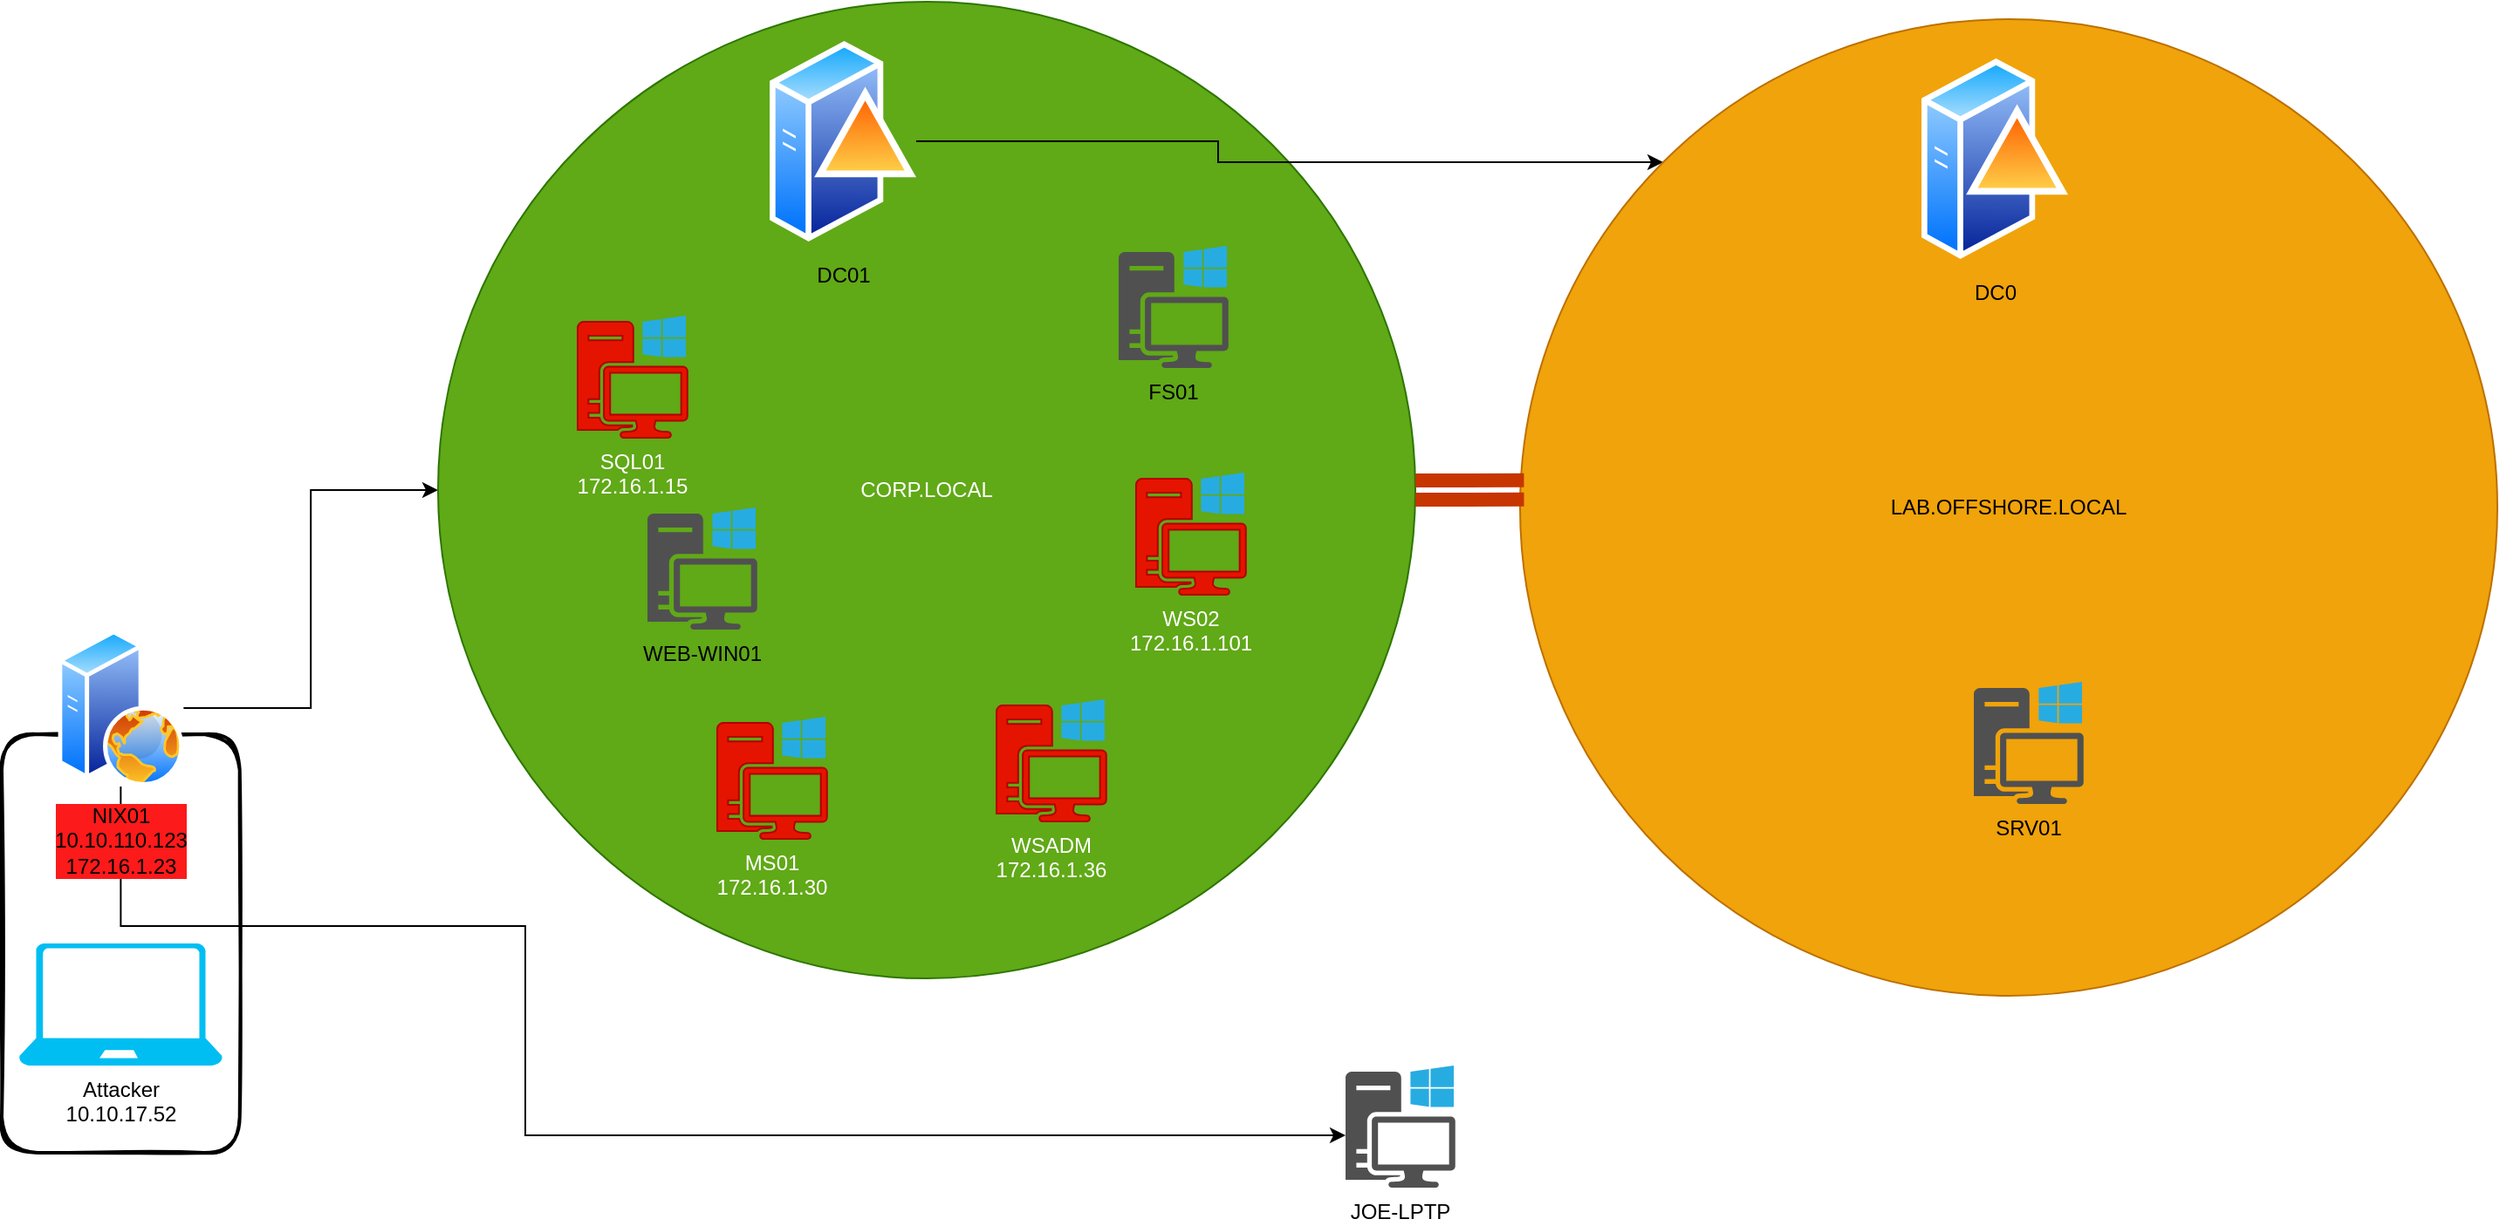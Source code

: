 <mxfile version="24.6.1" type="device">
  <diagram name="Page-1" id="1_d9H8F0448KhWblUSOE">
    <mxGraphModel dx="1659" dy="2080" grid="1" gridSize="10" guides="1" tooltips="1" connect="1" arrows="1" fold="1" page="1" pageScale="1" pageWidth="850" pageHeight="1100" math="0" shadow="0">
      <root>
        <mxCell id="0" />
        <mxCell id="1" parent="0" />
        <mxCell id="xQxRE1rsbrCVRHrQiKpw-1" value="" style="rounded=1;whiteSpace=wrap;html=1;strokeWidth=2;fillWeight=4;hachureGap=8;hachureAngle=45;fillColor=none;sketch=1;" parent="1" vertex="1">
          <mxGeometry x="170" y="320" width="136.36" height="240" as="geometry" />
        </mxCell>
        <mxCell id="xQxRE1rsbrCVRHrQiKpw-2" value="Attacker&lt;div&gt;10.10.17.52&lt;/div&gt;" style="verticalLabelPosition=bottom;html=1;verticalAlign=top;align=center;strokeColor=none;fillColor=#00BEF2;shape=mxgraph.azure.laptop;pointerEvents=1;" parent="1" vertex="1">
          <mxGeometry x="179.85" y="440" width="116.67" height="70" as="geometry" />
        </mxCell>
        <mxCell id="xQxRE1rsbrCVRHrQiKpw-6" style="edgeStyle=orthogonalEdgeStyle;rounded=0;orthogonalLoop=1;jettySize=auto;html=1;" parent="1" source="xQxRE1rsbrCVRHrQiKpw-3" target="xQxRE1rsbrCVRHrQiKpw-4" edge="1">
          <mxGeometry relative="1" as="geometry" />
        </mxCell>
        <mxCell id="4V0UG589_IZ1h-ml_QK1-6" style="edgeStyle=orthogonalEdgeStyle;rounded=0;orthogonalLoop=1;jettySize=auto;html=1;" edge="1" parent="1" source="xQxRE1rsbrCVRHrQiKpw-3" target="4V0UG589_IZ1h-ml_QK1-1">
          <mxGeometry relative="1" as="geometry">
            <Array as="points">
              <mxPoint x="238" y="430" />
              <mxPoint x="470" y="430" />
              <mxPoint x="470" y="550" />
            </Array>
          </mxGeometry>
        </mxCell>
        <mxCell id="xQxRE1rsbrCVRHrQiKpw-3" value="NIX01&lt;div&gt;10.10.110.123&lt;/div&gt;&lt;div&gt;172.16.1.23&lt;br&gt;&lt;/div&gt;" style="image;aspect=fixed;perimeter=ellipsePerimeter;html=1;align=center;shadow=0;dashed=0;spacingTop=3;image=img/lib/active_directory/web_server.svg;labelBackgroundColor=#FC1A1A;" parent="1" vertex="1">
          <mxGeometry x="202.18" y="260" width="72" height="90" as="geometry" />
        </mxCell>
        <mxCell id="xQxRE1rsbrCVRHrQiKpw-4" value="CORP.LOCAL" style="ellipse;whiteSpace=wrap;html=1;aspect=fixed;fillColor=#60a917;fontColor=#ffffff;strokeColor=#2D7600;" parent="1" vertex="1">
          <mxGeometry x="420" y="-100" width="560" height="560" as="geometry" />
        </mxCell>
        <mxCell id="4V0UG589_IZ1h-ml_QK1-5" style="edgeStyle=orthogonalEdgeStyle;rounded=0;orthogonalLoop=1;jettySize=auto;html=1;entryX=0;entryY=0;entryDx=0;entryDy=0;" edge="1" parent="1" source="xQxRE1rsbrCVRHrQiKpw-5" target="4V0UG589_IZ1h-ml_QK1-2">
          <mxGeometry relative="1" as="geometry" />
        </mxCell>
        <mxCell id="xQxRE1rsbrCVRHrQiKpw-5" value="DC01" style="image;aspect=fixed;perimeter=ellipsePerimeter;html=1;align=center;shadow=0;dashed=0;spacingTop=3;image=img/lib/active_directory/domain_controller.svg;labelBackgroundColor=none;" parent="1" vertex="1">
          <mxGeometry x="610" y="-80" width="84" height="120" as="geometry" />
        </mxCell>
        <mxCell id="xQxRE1rsbrCVRHrQiKpw-7" value="SQL01&lt;div&gt;172.16.1.15&lt;/div&gt;" style="sketch=0;pointerEvents=1;shadow=0;dashed=0;html=1;strokeColor=#B20000;fillColor=#e51400;labelPosition=center;verticalLabelPosition=bottom;verticalAlign=top;outlineConnect=0;align=center;shape=mxgraph.office.devices.workstation_pc;fontColor=#ffffff;" parent="1" vertex="1">
          <mxGeometry x="500" y="80" width="62.88" height="70" as="geometry" />
        </mxCell>
        <mxCell id="xQxRE1rsbrCVRHrQiKpw-8" value="WEB-WIN01" style="sketch=0;pointerEvents=1;shadow=0;dashed=0;html=1;strokeColor=none;fillColor=#505050;labelPosition=center;verticalLabelPosition=bottom;verticalAlign=top;outlineConnect=0;align=center;shape=mxgraph.office.devices.workstation_pc;" parent="1" vertex="1">
          <mxGeometry x="540" y="190" width="62.88" height="70" as="geometry" />
        </mxCell>
        <mxCell id="xQxRE1rsbrCVRHrQiKpw-9" value="WSADM&lt;div&gt;172.16.1.36&lt;/div&gt;" style="sketch=0;pointerEvents=1;shadow=0;dashed=0;html=1;strokeColor=#B20000;fillColor=#e51400;labelPosition=center;verticalLabelPosition=bottom;verticalAlign=top;outlineConnect=0;align=center;shape=mxgraph.office.devices.workstation_pc;fontColor=#ffffff;" parent="1" vertex="1">
          <mxGeometry x="740" y="300" width="62.88" height="70" as="geometry" />
        </mxCell>
        <mxCell id="xQxRE1rsbrCVRHrQiKpw-10" value="WS02&lt;div&gt;172.16.1.101&lt;/div&gt;" style="sketch=0;pointerEvents=1;shadow=0;dashed=0;html=1;strokeColor=#B20000;fillColor=#e51400;labelPosition=center;verticalLabelPosition=bottom;verticalAlign=top;outlineConnect=0;align=center;shape=mxgraph.office.devices.workstation_pc;fontColor=#ffffff;" parent="1" vertex="1">
          <mxGeometry x="820" y="170" width="62.88" height="70" as="geometry" />
        </mxCell>
        <mxCell id="xQxRE1rsbrCVRHrQiKpw-11" value="FS01" style="sketch=0;pointerEvents=1;shadow=0;dashed=0;html=1;strokeColor=none;fillColor=#505050;labelPosition=center;verticalLabelPosition=bottom;verticalAlign=top;outlineConnect=0;align=center;shape=mxgraph.office.devices.workstation_pc;" parent="1" vertex="1">
          <mxGeometry x="810" y="40" width="62.88" height="70" as="geometry" />
        </mxCell>
        <mxCell id="xQxRE1rsbrCVRHrQiKpw-12" value="MS01&lt;div&gt;172.16.1.30&lt;/div&gt;" style="sketch=0;pointerEvents=1;shadow=0;dashed=0;html=1;strokeColor=#B20000;fillColor=#e51400;labelPosition=center;verticalLabelPosition=bottom;verticalAlign=top;outlineConnect=0;align=center;shape=mxgraph.office.devices.workstation_pc;fontColor=#ffffff;" parent="1" vertex="1">
          <mxGeometry x="580" y="310" width="62.88" height="70" as="geometry" />
        </mxCell>
        <mxCell id="4V0UG589_IZ1h-ml_QK1-1" value="JOE-LPTP" style="sketch=0;pointerEvents=1;shadow=0;dashed=0;html=1;strokeColor=none;fillColor=#505050;labelPosition=center;verticalLabelPosition=bottom;verticalAlign=top;outlineConnect=0;align=center;shape=mxgraph.office.devices.workstation_pc;" vertex="1" parent="1">
          <mxGeometry x="940" y="510" width="62.88" height="70" as="geometry" />
        </mxCell>
        <mxCell id="4V0UG589_IZ1h-ml_QK1-2" value="LAB.OFFSHORE.LOCAL" style="ellipse;whiteSpace=wrap;html=1;aspect=fixed;fillColor=#f0a30a;fontColor=#000000;strokeColor=#BD7000;" vertex="1" parent="1">
          <mxGeometry x="1040" y="-90" width="560" height="560" as="geometry" />
        </mxCell>
        <mxCell id="4V0UG589_IZ1h-ml_QK1-3" value="DC0" style="image;aspect=fixed;perimeter=ellipsePerimeter;html=1;align=center;shadow=0;dashed=0;spacingTop=3;image=img/lib/active_directory/domain_controller.svg;labelBackgroundColor=none;" vertex="1" parent="1">
          <mxGeometry x="1270" y="-70" width="84" height="120" as="geometry" />
        </mxCell>
        <mxCell id="4V0UG589_IZ1h-ml_QK1-4" value="SRV01" style="sketch=0;pointerEvents=1;shadow=0;dashed=0;html=1;strokeColor=none;fillColor=#505050;labelPosition=center;verticalLabelPosition=bottom;verticalAlign=top;outlineConnect=0;align=center;shape=mxgraph.office.devices.workstation_pc;" vertex="1" parent="1">
          <mxGeometry x="1300" y="290" width="62.88" height="70" as="geometry" />
        </mxCell>
        <mxCell id="4V0UG589_IZ1h-ml_QK1-7" style="edgeStyle=orthogonalEdgeStyle;rounded=0;orthogonalLoop=1;jettySize=auto;html=1;entryX=0.004;entryY=0.482;entryDx=0;entryDy=0;entryPerimeter=0;strokeWidth=8;shape=link;fillColor=#fa6800;strokeColor=#C73500;" edge="1" parent="1" source="xQxRE1rsbrCVRHrQiKpw-4" target="4V0UG589_IZ1h-ml_QK1-2">
          <mxGeometry relative="1" as="geometry" />
        </mxCell>
      </root>
    </mxGraphModel>
  </diagram>
</mxfile>
